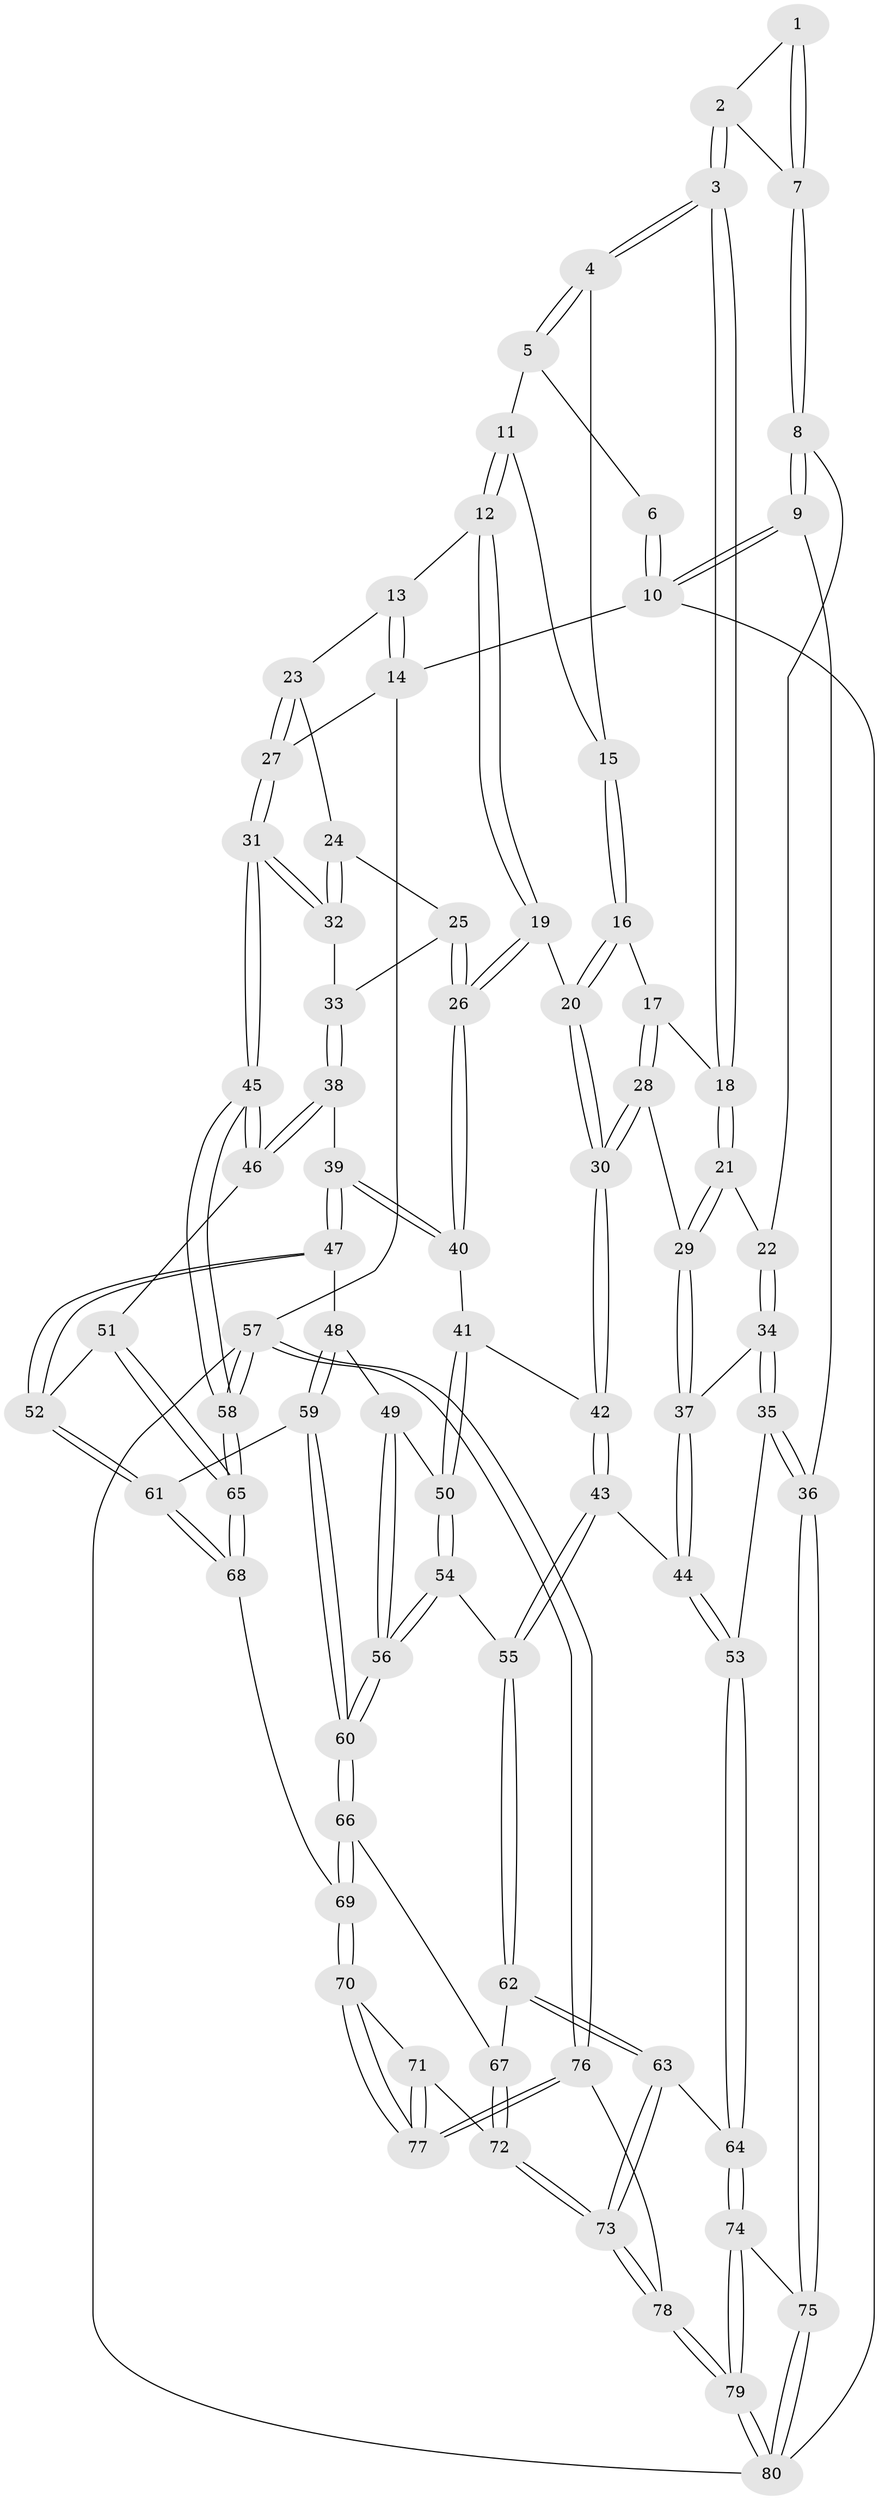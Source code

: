 // Generated by graph-tools (version 1.1) at 2025/17/03/09/25 04:17:10]
// undirected, 80 vertices, 197 edges
graph export_dot {
graph [start="1"]
  node [color=gray90,style=filled];
  1 [pos="+0.048549845512182575+0"];
  2 [pos="+0.12381534593547573+0.10884808157474801"];
  3 [pos="+0.21919419697910578+0.09998815775685743"];
  4 [pos="+0.2578518517867478+0.03384364462980232"];
  5 [pos="+0.23917962906937584+0"];
  6 [pos="+0+0"];
  7 [pos="+0.03792922536984653+0.13956070663603679"];
  8 [pos="+0+0.23161228661195232"];
  9 [pos="+0+0.2398878135616921"];
  10 [pos="+0+0"];
  11 [pos="+0.7110816521998047+0"];
  12 [pos="+0.7693672154469524+0"];
  13 [pos="+0.9232354671107695+0"];
  14 [pos="+1+0"];
  15 [pos="+0.4115704112529353+0.12121039695112969"];
  16 [pos="+0.4349127753621741+0.20666209152135082"];
  17 [pos="+0.4082182691355158+0.22368031268862423"];
  18 [pos="+0.22094513601161717+0.17584407281975453"];
  19 [pos="+0.6399882545885328+0.26328246174840475"];
  20 [pos="+0.5470185306873396+0.25930581875019226"];
  21 [pos="+0.19099836658520497+0.2941764579088546"];
  22 [pos="+0.09942793658629837+0.29919212565599956"];
  23 [pos="+0.904369717785458+0.19561451164914276"];
  24 [pos="+0.8843748277429712+0.2525243440206917"];
  25 [pos="+0.8505635308872163+0.278130920655927"];
  26 [pos="+0.6518793710633881+0.2855505203553601"];
  27 [pos="+1+0.41919484695506065"];
  28 [pos="+0.3126066437256014+0.33719942077370313"];
  29 [pos="+0.23764939346640349+0.33998650395030555"];
  30 [pos="+0.4080363387238906+0.41097935743637276"];
  31 [pos="+1+0.4293056978445624"];
  32 [pos="+1+0.384254543579819"];
  33 [pos="+0.8810025836023031+0.3832804899318937"];
  34 [pos="+0.058570374225976725+0.5114787494611546"];
  35 [pos="+0+0.6552362367713016"];
  36 [pos="+0+0.6674790336369378"];
  37 [pos="+0.21968446911271203+0.4646865057400906"];
  38 [pos="+0.7645532413193642+0.46076013648539"];
  39 [pos="+0.7008772599246199+0.44502848418640967"];
  40 [pos="+0.6722960037755629+0.416651026526662"];
  41 [pos="+0.5149744295596594+0.5006589843542111"];
  42 [pos="+0.43741104583706364+0.5084095389107652"];
  43 [pos="+0.3962671502452811+0.5582116070239445"];
  44 [pos="+0.30866894385882787+0.5908412721553481"];
  45 [pos="+1+0.5588410450167198"];
  46 [pos="+0.9015307073031543+0.5839964991047847"];
  47 [pos="+0.6778747575327547+0.6111628938242021"];
  48 [pos="+0.6287992406398304+0.6391407230477345"];
  49 [pos="+0.599330368862595+0.6388614371532159"];
  50 [pos="+0.5809804342014322+0.6378834380148581"];
  51 [pos="+0.8614743778406617+0.6370820502724585"];
  52 [pos="+0.7642577765367607+0.6936619067696991"];
  53 [pos="+0.23734089254226748+0.717097779604896"];
  54 [pos="+0.5335688059372572+0.6732762672384787"];
  55 [pos="+0.4848652610035867+0.6747890815879769"];
  56 [pos="+0.5858621947037023+0.7740020743523638"];
  57 [pos="+1+1"];
  58 [pos="+1+1"];
  59 [pos="+0.6337403814578013+0.7332310098018546"];
  60 [pos="+0.5924549900839701+0.788035879294319"];
  61 [pos="+0.7574279690089512+0.7242580177680754"];
  62 [pos="+0.42970371277757824+0.8156839096123211"];
  63 [pos="+0.36184284566893443+0.8419905001379397"];
  64 [pos="+0.2756645583295328+0.7921618217567847"];
  65 [pos="+0.9244317776393527+0.8631862824870501"];
  66 [pos="+0.5915347015977511+0.793474135695712"];
  67 [pos="+0.5473202663894585+0.8317536722651863"];
  68 [pos="+0.7728161929087959+0.8485394299068851"];
  69 [pos="+0.7689718980964676+0.851370750788372"];
  70 [pos="+0.7377143212032259+0.9086601733766525"];
  71 [pos="+0.5846731389237425+0.9167554102954615"];
  72 [pos="+0.5772295245078284+0.9137763272744144"];
  73 [pos="+0.41146217876867225+1"];
  74 [pos="+0.16059387972097183+0.9351154940897382"];
  75 [pos="+0+0.7297429524005709"];
  76 [pos="+0.732262418994898+1"];
  77 [pos="+0.7240453253986021+1"];
  78 [pos="+0.40331275508401665+1"];
  79 [pos="+0.1207146429414154+1"];
  80 [pos="+0+1"];
  1 -- 2;
  1 -- 7;
  1 -- 7;
  2 -- 3;
  2 -- 3;
  2 -- 7;
  3 -- 4;
  3 -- 4;
  3 -- 18;
  3 -- 18;
  4 -- 5;
  4 -- 5;
  4 -- 15;
  5 -- 6;
  5 -- 11;
  6 -- 10;
  6 -- 10;
  7 -- 8;
  7 -- 8;
  8 -- 9;
  8 -- 9;
  8 -- 22;
  9 -- 10;
  9 -- 10;
  9 -- 36;
  10 -- 14;
  10 -- 80;
  11 -- 12;
  11 -- 12;
  11 -- 15;
  12 -- 13;
  12 -- 19;
  12 -- 19;
  13 -- 14;
  13 -- 14;
  13 -- 23;
  14 -- 27;
  14 -- 57;
  15 -- 16;
  15 -- 16;
  16 -- 17;
  16 -- 20;
  16 -- 20;
  17 -- 18;
  17 -- 28;
  17 -- 28;
  18 -- 21;
  18 -- 21;
  19 -- 20;
  19 -- 26;
  19 -- 26;
  20 -- 30;
  20 -- 30;
  21 -- 22;
  21 -- 29;
  21 -- 29;
  22 -- 34;
  22 -- 34;
  23 -- 24;
  23 -- 27;
  23 -- 27;
  24 -- 25;
  24 -- 32;
  24 -- 32;
  25 -- 26;
  25 -- 26;
  25 -- 33;
  26 -- 40;
  26 -- 40;
  27 -- 31;
  27 -- 31;
  28 -- 29;
  28 -- 30;
  28 -- 30;
  29 -- 37;
  29 -- 37;
  30 -- 42;
  30 -- 42;
  31 -- 32;
  31 -- 32;
  31 -- 45;
  31 -- 45;
  32 -- 33;
  33 -- 38;
  33 -- 38;
  34 -- 35;
  34 -- 35;
  34 -- 37;
  35 -- 36;
  35 -- 36;
  35 -- 53;
  36 -- 75;
  36 -- 75;
  37 -- 44;
  37 -- 44;
  38 -- 39;
  38 -- 46;
  38 -- 46;
  39 -- 40;
  39 -- 40;
  39 -- 47;
  39 -- 47;
  40 -- 41;
  41 -- 42;
  41 -- 50;
  41 -- 50;
  42 -- 43;
  42 -- 43;
  43 -- 44;
  43 -- 55;
  43 -- 55;
  44 -- 53;
  44 -- 53;
  45 -- 46;
  45 -- 46;
  45 -- 58;
  45 -- 58;
  46 -- 51;
  47 -- 48;
  47 -- 52;
  47 -- 52;
  48 -- 49;
  48 -- 59;
  48 -- 59;
  49 -- 50;
  49 -- 56;
  49 -- 56;
  50 -- 54;
  50 -- 54;
  51 -- 52;
  51 -- 65;
  51 -- 65;
  52 -- 61;
  52 -- 61;
  53 -- 64;
  53 -- 64;
  54 -- 55;
  54 -- 56;
  54 -- 56;
  55 -- 62;
  55 -- 62;
  56 -- 60;
  56 -- 60;
  57 -- 58;
  57 -- 58;
  57 -- 76;
  57 -- 76;
  57 -- 80;
  58 -- 65;
  58 -- 65;
  59 -- 60;
  59 -- 60;
  59 -- 61;
  60 -- 66;
  60 -- 66;
  61 -- 68;
  61 -- 68;
  62 -- 63;
  62 -- 63;
  62 -- 67;
  63 -- 64;
  63 -- 73;
  63 -- 73;
  64 -- 74;
  64 -- 74;
  65 -- 68;
  65 -- 68;
  66 -- 67;
  66 -- 69;
  66 -- 69;
  67 -- 72;
  67 -- 72;
  68 -- 69;
  69 -- 70;
  69 -- 70;
  70 -- 71;
  70 -- 77;
  70 -- 77;
  71 -- 72;
  71 -- 77;
  71 -- 77;
  72 -- 73;
  72 -- 73;
  73 -- 78;
  73 -- 78;
  74 -- 75;
  74 -- 79;
  74 -- 79;
  75 -- 80;
  75 -- 80;
  76 -- 77;
  76 -- 77;
  76 -- 78;
  78 -- 79;
  78 -- 79;
  79 -- 80;
  79 -- 80;
}
